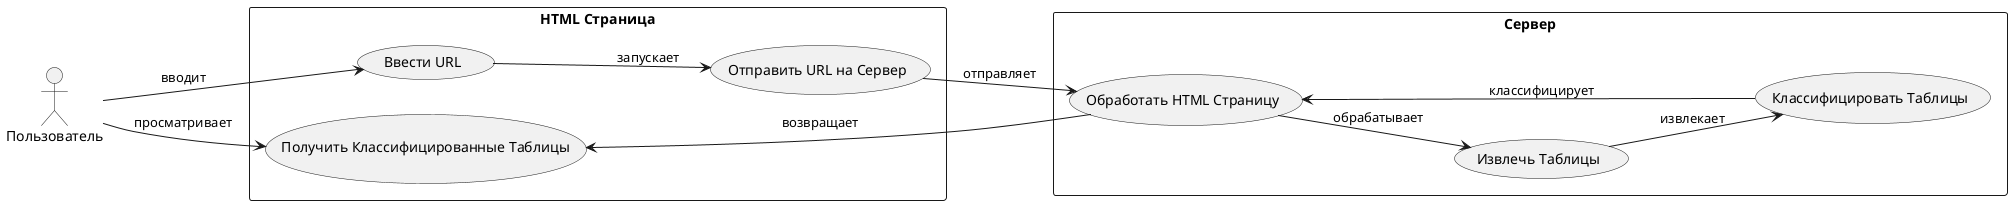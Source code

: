 @startuml

left to right direction

actor "Пользователь" as user

rectangle "HTML Страница" {
    usecase "Ввести URL" as UC1
    usecase "Отправить URL на Сервер" as UC2
    usecase "Получить Классифицированные Таблицы" as UC6
}

rectangle "Сервер" {
    usecase "Обработать HTML Страницу" as UC3
    usecase "Извлечь Таблицы" as UC4
    usecase "Классифицировать Таблицы" as UC5
}

user --> UC1 : вводит
UC1 --> UC2 : запускает
UC2 --> UC3 : отправляет
UC3 --> UC4 : обрабатывает
UC4 --> UC5 : извлекает
UC5 --> UC3 : классифицирует
UC3 --> UC6 : возвращает
user --> UC6 : просматривает

@enduml
